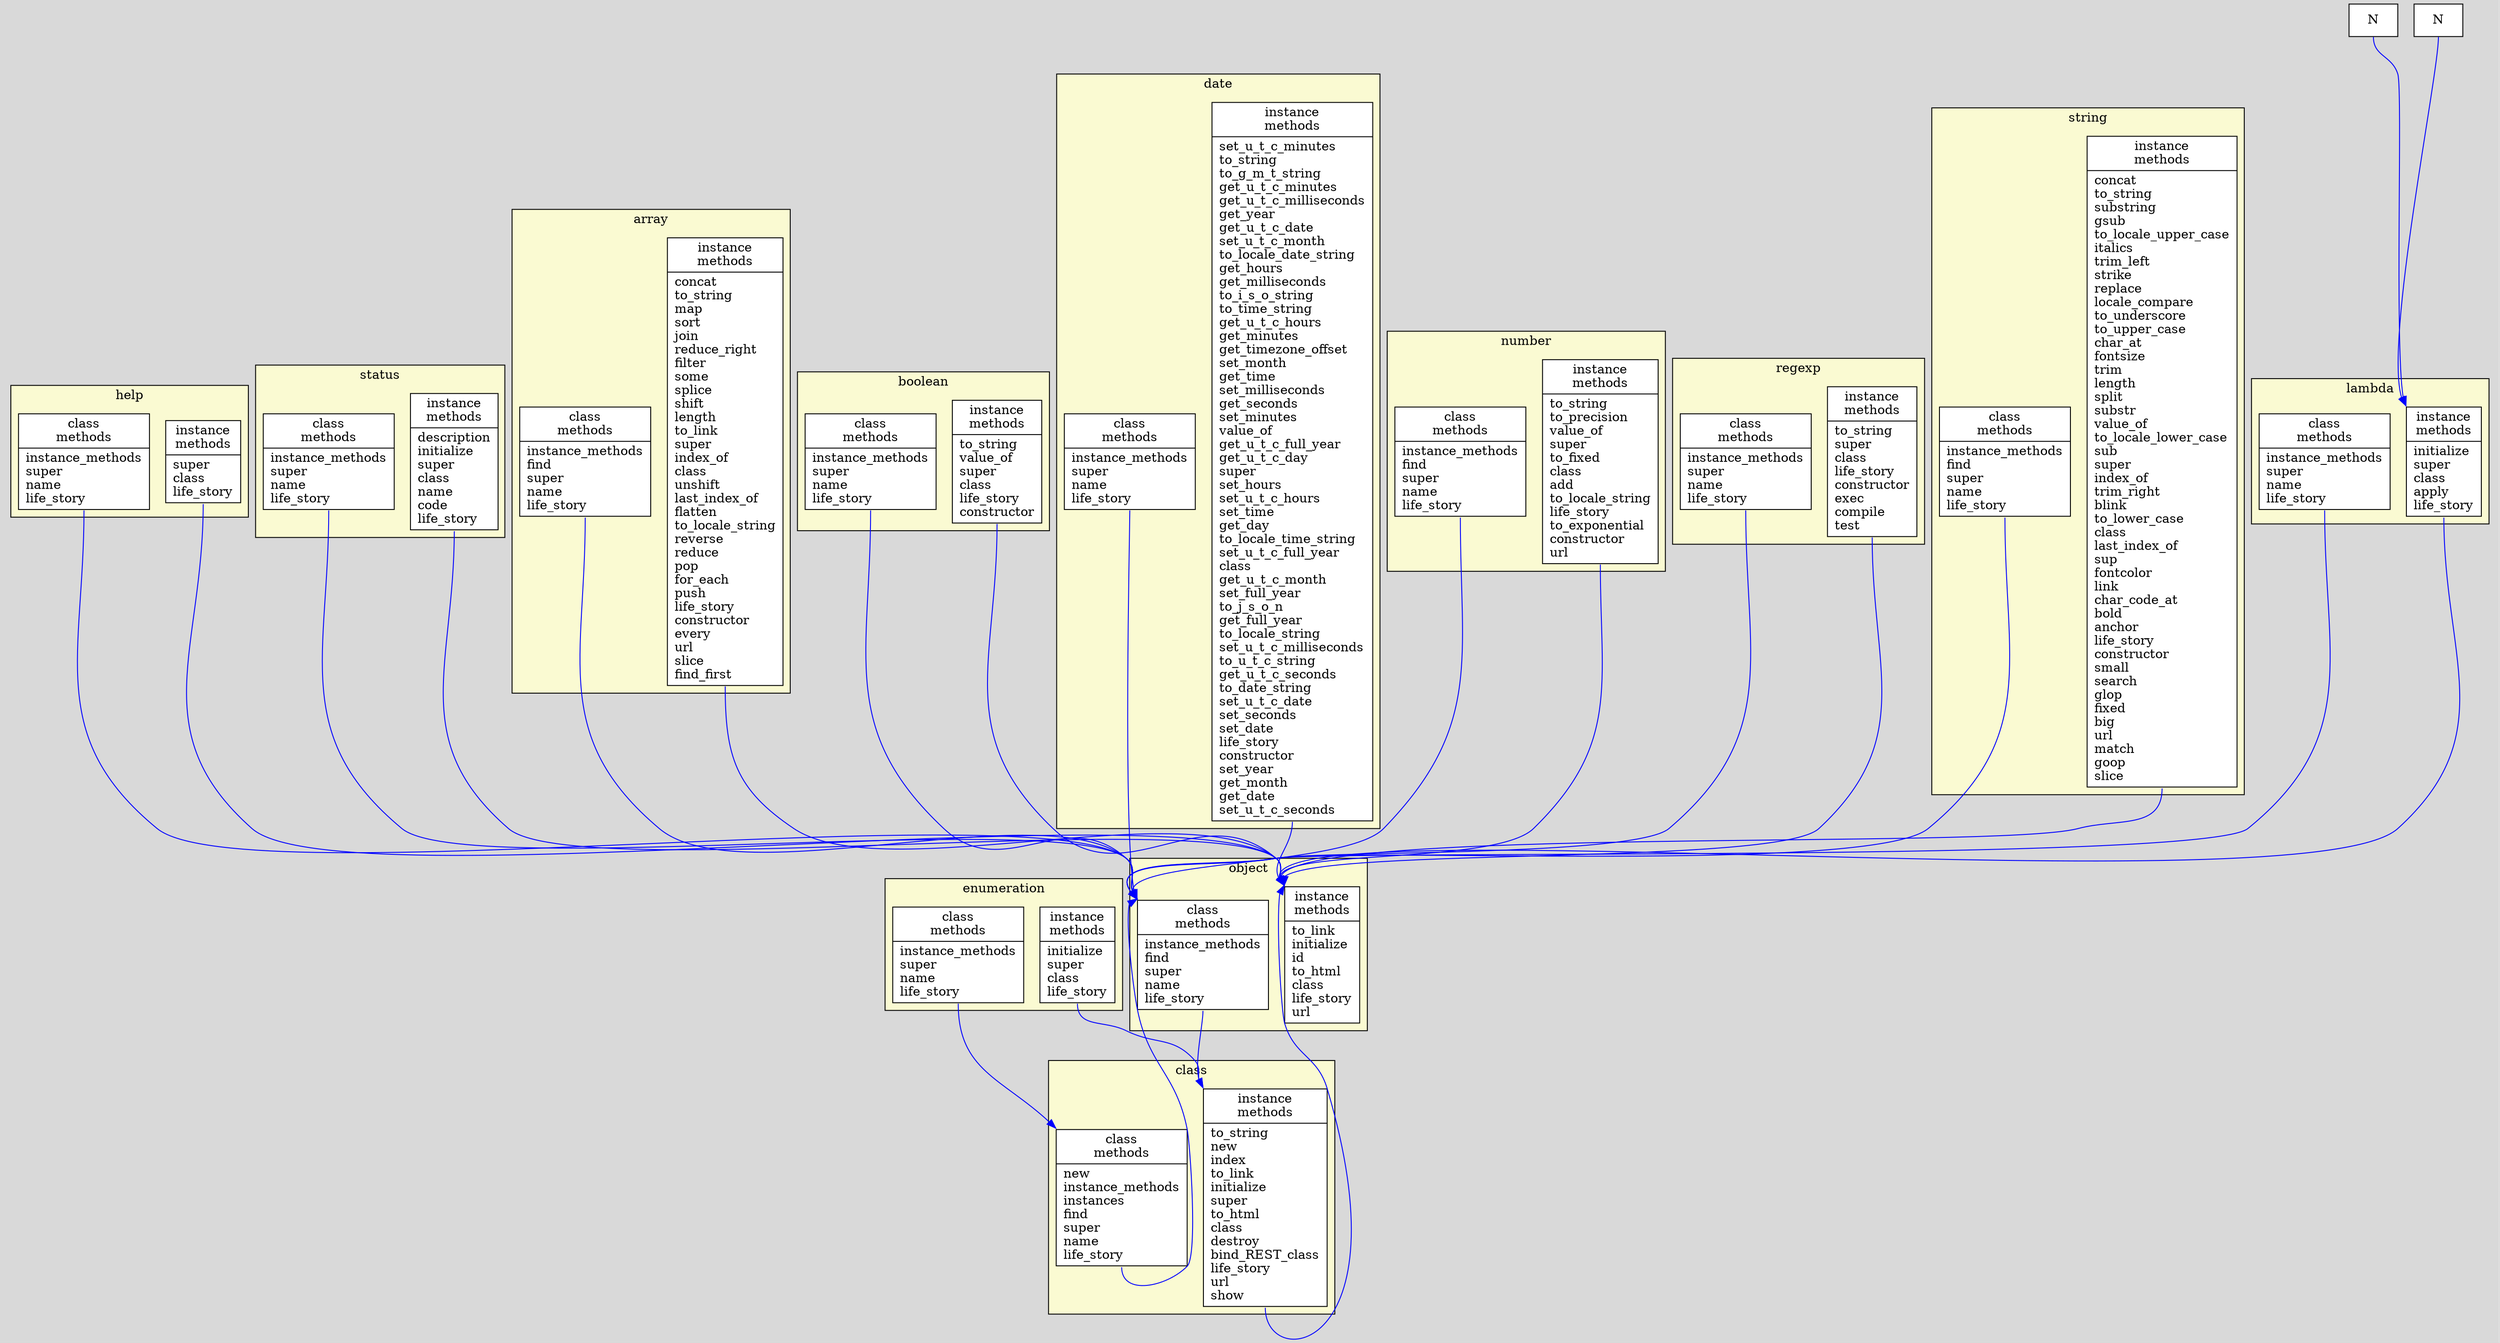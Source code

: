 digraph snooze {
    graph [ratio=fill, overlap=false, ranksep=1, bgcolor=gray85]
    node [label=N, fillcolor=white, shape=record, style=filled]
    edge [headport=nw, tailport=s, color=blue]
    
    subgraph cluster_cluster_1 {
    graph [label=object,bb="", bgcolor=lightgoldenrodyellow];
    node_1
    node_2
  }
    subgraph cluster_cluster_2 {
    graph [label=class,bb="", bgcolor=lightgoldenrodyellow];
    node_3
    node_4
  }
    subgraph cluster_cluster_3 {
    graph [label=help,bb="", bgcolor=lightgoldenrodyellow];
    node_5
    node_6
  }
    
    subgraph cluster_cluster_4 {
    graph [label=status,bb="", bgcolor=lightgoldenrodyellow];
    node_7
    node_8
  }
    
    subgraph cluster_cluster_5 {
    graph [label=array,bb="", bgcolor=lightgoldenrodyellow];
    node_9
    node_10
  }
    
    subgraph cluster_cluster_6 {
    graph [label=boolean,bb="", bgcolor=lightgoldenrodyellow];
    node_11
    node_12
  }
    
    subgraph cluster_cluster_7 {
    graph [label=date,bb="", bgcolor=lightgoldenrodyellow];
    node_13
    node_14
  }
    
    subgraph cluster_cluster_8 {
    graph [label=number,bb="", bgcolor=lightgoldenrodyellow];
    node_15
    node_16
  }
    
    subgraph cluster_cluster_9 {
    graph [label=regexp,bb="", bgcolor=lightgoldenrodyellow];
    node_17
    node_18
  }
    
    subgraph cluster_cluster_10 {
    graph [label=string,bb="", bgcolor=lightgoldenrodyellow];
    node_19
    node_20
  }
    
    subgraph cluster_cluster_11 {
    graph [label=lambda,bb="", bgcolor=lightgoldenrodyellow];
    node_21
    node_22
  }
    
    
    
    subgraph cluster_cluster_12 {
    graph [label=enumeration,bb="", bgcolor=lightgoldenrodyellow];
    node_23
    node_24
  }
    
    node_4 -> node_2
    node_1 -> node_4 [weight=2]
    node_3 -> node_1
    node_5 -> node_1
    node_6 -> node_2
    node_7 -> node_1
    node_8 -> node_2
    node_9 -> node_1
    node_10 -> node_2
    node_11 -> node_1
    node_12 -> node_2
    node_13 -> node_1
    node_14 -> node_2
    node_15 -> node_1
    node_16 -> node_2
    node_17 -> node_1
    node_18 -> node_2
    node_19 -> node_1
    node_20 -> node_2
    node_21 -> node_1
    node_22 -> node_2
    node_25 -> node_22
    node_26 -> node_22
    node_23 -> node_3
    node_24 -> node_4
    node_4 [label="{instance\nmethods\n|to_string\lnew\lindex\lto_link\linitialize\lsuper\lto_html\lclass\ldestroy\lbind_REST_class\llife_story\lurl\lshow\l}"]
    node_2 [label="{instance\nmethods\n|to_link\linitialize\lid\lto_html\lclass\llife_story\lurl\l}"]
    node_1 [label="{class\nmethods\n|instance_methods\lfind\lsuper\lname\llife_story\l}"]
    node_4 [label="{instance\nmethods\n|to_string\lnew\lindex\lto_link\linitialize\lsuper\lto_html\lclass\ldestroy\lbind_REST_class\llife_story\lurl\lshow\l}"]
    node_3 [label="{class\nmethods\n|new\linstance_methods\linstances\lfind\lsuper\lname\llife_story\l}"]
    node_1 [label="{class\nmethods\n|instance_methods\lfind\lsuper\lname\llife_story\l}"]
    node_5 [label="{class\nmethods\n|instance_methods\lsuper\lname\llife_story\l}"]
    node_1 [label="{class\nmethods\n|instance_methods\lfind\lsuper\lname\llife_story\l}"]
    node_6 [label="{instance\nmethods\n|super\lclass\llife_story\l}"]
    node_2 [label="{instance\nmethods\n|to_link\linitialize\lid\lto_html\lclass\llife_story\lurl\l}"]
    node_7 [label="{class\nmethods\n|instance_methods\lsuper\lname\llife_story\l}"]
    node_1 [label="{class\nmethods\n|instance_methods\lfind\lsuper\lname\llife_story\l}"]
    node_8 [label="{instance\nmethods\n|description\linitialize\lsuper\lclass\lname\lcode\llife_story\l}"]
    node_2 [label="{instance\nmethods\n|to_link\linitialize\lid\lto_html\lclass\llife_story\lurl\l}"]
    node_9 [label="{class\nmethods\n|instance_methods\lfind\lsuper\lname\llife_story\l}"]
    node_1 [label="{class\nmethods\n|instance_methods\lfind\lsuper\lname\llife_story\l}"]
    node_10 [label="{instance\nmethods\n|concat\lto_string\lmap\lsort\ljoin\lreduce_right\lfilter\lsome\lsplice\lshift\llength\lto_link\lsuper\lindex_of\lclass\lunshift\llast_index_of\lflatten\lto_locale_string\lreverse\lreduce\lpop\lfor_each\lpush\llife_story\lconstructor\levery\lurl\lslice\lfind_first\l}"]
    node_2 [label="{instance\nmethods\n|to_link\linitialize\lid\lto_html\lclass\llife_story\lurl\l}"]
    node_11 [label="{class\nmethods\n|instance_methods\lsuper\lname\llife_story\l}"]
    node_1 [label="{class\nmethods\n|instance_methods\lfind\lsuper\lname\llife_story\l}"]
    node_12 [label="{instance\nmethods\n|to_string\lvalue_of\lsuper\lclass\llife_story\lconstructor\l}"]
    node_2 [label="{instance\nmethods\n|to_link\linitialize\lid\lto_html\lclass\llife_story\lurl\l}"]
    node_13 [label="{class\nmethods\n|instance_methods\lsuper\lname\llife_story\l}"]
    node_1 [label="{class\nmethods\n|instance_methods\lfind\lsuper\lname\llife_story\l}"]
    node_14 [label="{instance\nmethods\n|set_u_t_c_minutes\lto_string\lto_g_m_t_string\lget_u_t_c_minutes\lget_u_t_c_milliseconds\lget_year\lget_u_t_c_date\lset_u_t_c_month\lto_locale_date_string\lget_hours\lget_milliseconds\lto_i_s_o_string\lto_time_string\lget_u_t_c_hours\lget_minutes\lget_timezone_offset\lset_month\lget_time\lset_milliseconds\lget_seconds\lset_minutes\lvalue_of\lget_u_t_c_full_year\lget_u_t_c_day\lsuper\lset_hours\lset_u_t_c_hours\lset_time\lget_day\lto_locale_time_string\lset_u_t_c_full_year\lclass\lget_u_t_c_month\lset_full_year\lto_j_s_o_n\lget_full_year\lto_locale_string\lset_u_t_c_milliseconds\lto_u_t_c_string\lget_u_t_c_seconds\lto_date_string\lset_u_t_c_date\lset_seconds\lset_date\llife_story\lconstructor\lset_year\lget_month\lget_date\lset_u_t_c_seconds\l}"]
    node_2 [label="{instance\nmethods\n|to_link\linitialize\lid\lto_html\lclass\llife_story\lurl\l}"]
    node_15 [label="{class\nmethods\n|instance_methods\lfind\lsuper\lname\llife_story\l}"]
    node_1 [label="{class\nmethods\n|instance_methods\lfind\lsuper\lname\llife_story\l}"]
    node_16 [label="{instance\nmethods\n|to_string\lto_precision\lvalue_of\lsuper\lto_fixed\lclass\ladd\lto_locale_string\llife_story\lto_exponential\lconstructor\lurl\l}"]
    node_2 [label="{instance\nmethods\n|to_link\linitialize\lid\lto_html\lclass\llife_story\lurl\l}"]
    node_17 [label="{class\nmethods\n|instance_methods\lsuper\lname\llife_story\l}"]
    node_1 [label="{class\nmethods\n|instance_methods\lfind\lsuper\lname\llife_story\l}"]
    node_18 [label="{instance\nmethods\n|to_string\lsuper\lclass\llife_story\lconstructor\lexec\lcompile\ltest\l}"]
    node_2 [label="{instance\nmethods\n|to_link\linitialize\lid\lto_html\lclass\llife_story\lurl\l}"]
    node_19 [label="{class\nmethods\n|instance_methods\lfind\lsuper\lname\llife_story\l}"]
    node_1 [label="{class\nmethods\n|instance_methods\lfind\lsuper\lname\llife_story\l}"]
    node_20 [label="{instance\nmethods\n|concat\lto_string\lsubstring\lgsub\lto_locale_upper_case\litalics\ltrim_left\lstrike\lreplace\llocale_compare\lto_underscore\lto_upper_case\lchar_at\lfontsize\ltrim\llength\lsplit\lsubstr\lvalue_of\lto_locale_lower_case\lsub\lsuper\lindex_of\ltrim_right\lblink\lto_lower_case\lclass\llast_index_of\lsup\lfontcolor\llink\lchar_code_at\lbold\lanchor\llife_story\lconstructor\lsmall\lsearch\lglop\lfixed\lbig\lurl\lmatch\lgoop\lslice\l}"]
    node_2 [label="{instance\nmethods\n|to_link\linitialize\lid\lto_html\lclass\llife_story\lurl\l}"]
    node_21 [label="{class\nmethods\n|instance_methods\lsuper\lname\llife_story\l}"]
    node_1 [label="{class\nmethods\n|instance_methods\lfind\lsuper\lname\llife_story\l}"]
    node_22 [label="{instance\nmethods\n|initialize\lsuper\lclass\lapply\llife_story\l}"]
    node_2 [label="{instance\nmethods\n|to_link\linitialize\lid\lto_html\lclass\llife_story\lurl\l}"]
    node_25 []
    node_22 [label="{instance\nmethods\n|initialize\lsuper\lclass\lapply\llife_story\l}"]
    node_26 []
    node_22 [label="{instance\nmethods\n|initialize\lsuper\lclass\lapply\llife_story\l}"]
    node_23 [label="{class\nmethods\n|instance_methods\lsuper\lname\llife_story\l}"]
    node_3 [label="{class\nmethods\n|new\linstance_methods\linstances\lfind\lsuper\lname\llife_story\l}"]
    node_24 [label="{instance\nmethods\n|initialize\lsuper\lclass\llife_story\l}"]
    node_4 [label="{instance\nmethods\n|to_string\lnew\lindex\lto_link\linitialize\lsuper\lto_html\lclass\ldestroy\lbind_REST_class\llife_story\lurl\lshow\l}"]
  }
